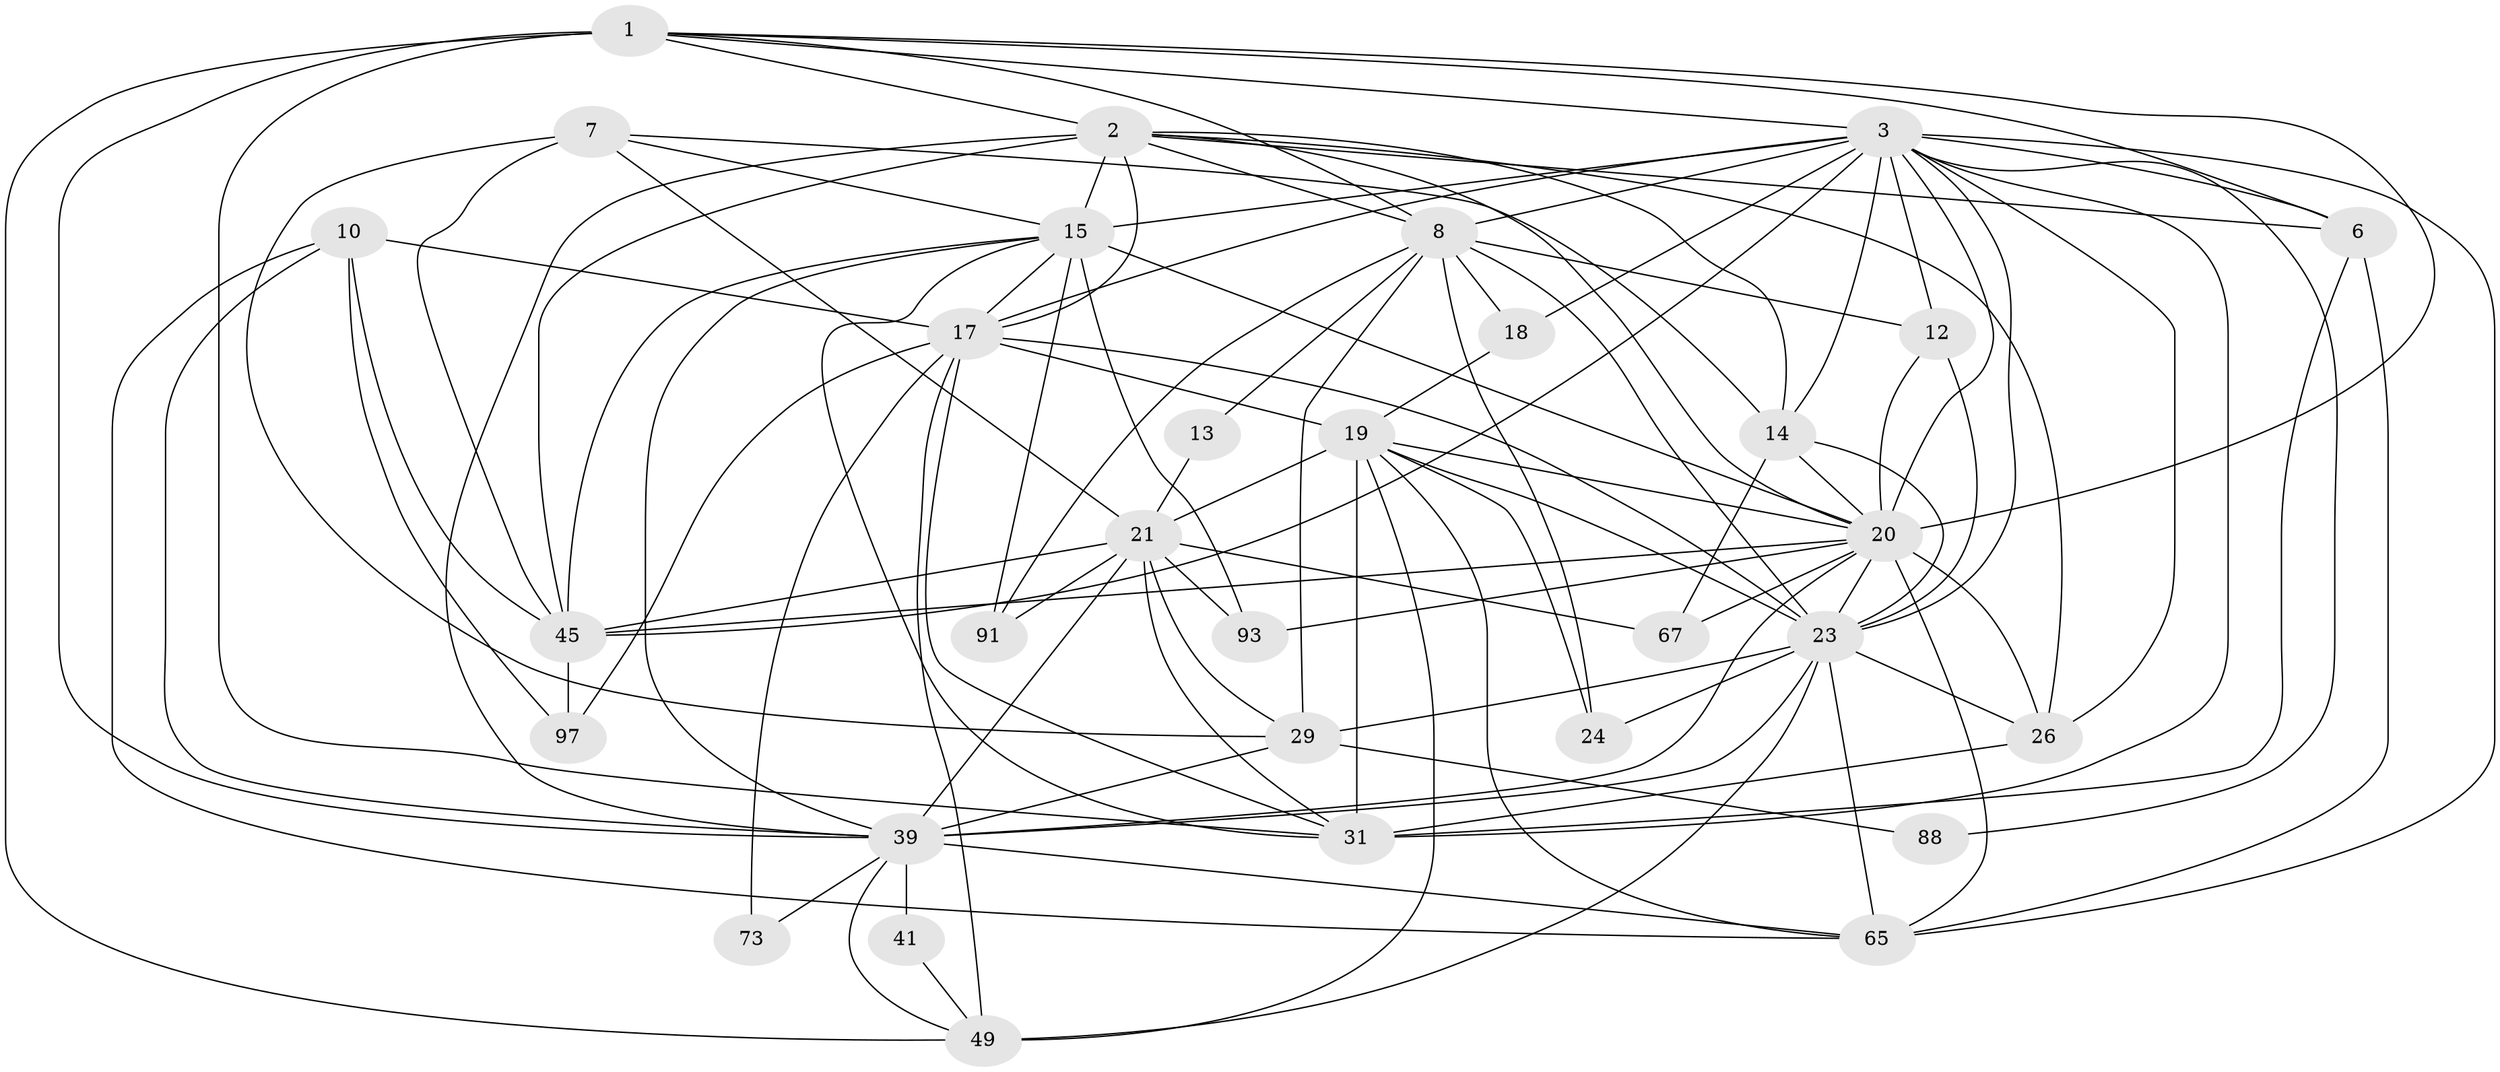 // original degree distribution, {5: 0.2037037037037037, 4: 0.3055555555555556, 3: 0.25, 2: 0.12962962962962962, 6: 0.06481481481481481, 7: 0.027777777777777776, 9: 0.018518518518518517}
// Generated by graph-tools (version 1.1) at 2025/18/03/04/25 18:18:44]
// undirected, 32 vertices, 106 edges
graph export_dot {
graph [start="1"]
  node [color=gray90,style=filled];
  1 [super="+9"];
  2 [super="+74+5"];
  3 [super="+36+4+53+50"];
  6 [super="+86+68"];
  7;
  8 [super="+92"];
  10 [super="+56"];
  12 [super="+47"];
  13 [super="+59"];
  14 [super="+64"];
  15 [super="+27+85"];
  17 [super="+52+28"];
  18;
  19 [super="+35+33"];
  20 [super="+58+83+22+51"];
  21 [super="+34+77+44"];
  23 [super="+43+37+25+42+38"];
  24;
  26 [super="+46+104"];
  29 [super="+32"];
  31 [super="+62+89"];
  39 [super="+54+70+84+75"];
  41;
  45 [super="+69+48"];
  49 [super="+81"];
  65 [super="+90"];
  67;
  73;
  88;
  91;
  93;
  97;
  1 -- 39 [weight=3];
  1 -- 8;
  1 -- 3;
  1 -- 2;
  1 -- 49;
  1 -- 20;
  1 -- 6;
  1 -- 31;
  2 -- 8;
  2 -- 14;
  2 -- 15 [weight=3];
  2 -- 20;
  2 -- 45;
  2 -- 39;
  2 -- 26;
  2 -- 6;
  2 -- 17;
  3 -- 88;
  3 -- 18 [weight=2];
  3 -- 45 [weight=2];
  3 -- 31;
  3 -- 6 [weight=2];
  3 -- 8;
  3 -- 12 [weight=2];
  3 -- 65 [weight=2];
  3 -- 26;
  3 -- 20;
  3 -- 14;
  3 -- 15 [weight=2];
  3 -- 23;
  3 -- 17 [weight=3];
  6 -- 31;
  6 -- 65;
  7 -- 14;
  7 -- 21;
  7 -- 45;
  7 -- 15;
  7 -- 29;
  8 -- 13;
  8 -- 18;
  8 -- 24;
  8 -- 91;
  8 -- 12;
  8 -- 29;
  8 -- 23 [weight=2];
  10 -- 97;
  10 -- 45;
  10 -- 39;
  10 -- 65;
  10 -- 17;
  12 -- 20;
  12 -- 23;
  13 -- 21;
  14 -- 67;
  14 -- 23;
  14 -- 20;
  15 -- 39;
  15 -- 91;
  15 -- 20 [weight=2];
  15 -- 93;
  15 -- 31;
  15 -- 45;
  15 -- 17;
  17 -- 19;
  17 -- 49;
  17 -- 97;
  17 -- 23;
  17 -- 73;
  17 -- 31;
  18 -- 19;
  19 -- 49 [weight=2];
  19 -- 21 [weight=3];
  19 -- 24;
  19 -- 20 [weight=2];
  19 -- 65;
  19 -- 31;
  19 -- 23 [weight=2];
  20 -- 45;
  20 -- 67;
  20 -- 39 [weight=2];
  20 -- 93;
  20 -- 65;
  20 -- 26;
  20 -- 23;
  21 -- 67;
  21 -- 93;
  21 -- 31;
  21 -- 45;
  21 -- 29;
  21 -- 91;
  21 -- 39 [weight=2];
  23 -- 49;
  23 -- 24;
  23 -- 26 [weight=2];
  23 -- 29 [weight=2];
  23 -- 65;
  23 -- 39;
  26 -- 31 [weight=2];
  29 -- 39;
  29 -- 88;
  39 -- 73;
  39 -- 49;
  39 -- 65 [weight=2];
  39 -- 41;
  41 -- 49;
  45 -- 97;
}
